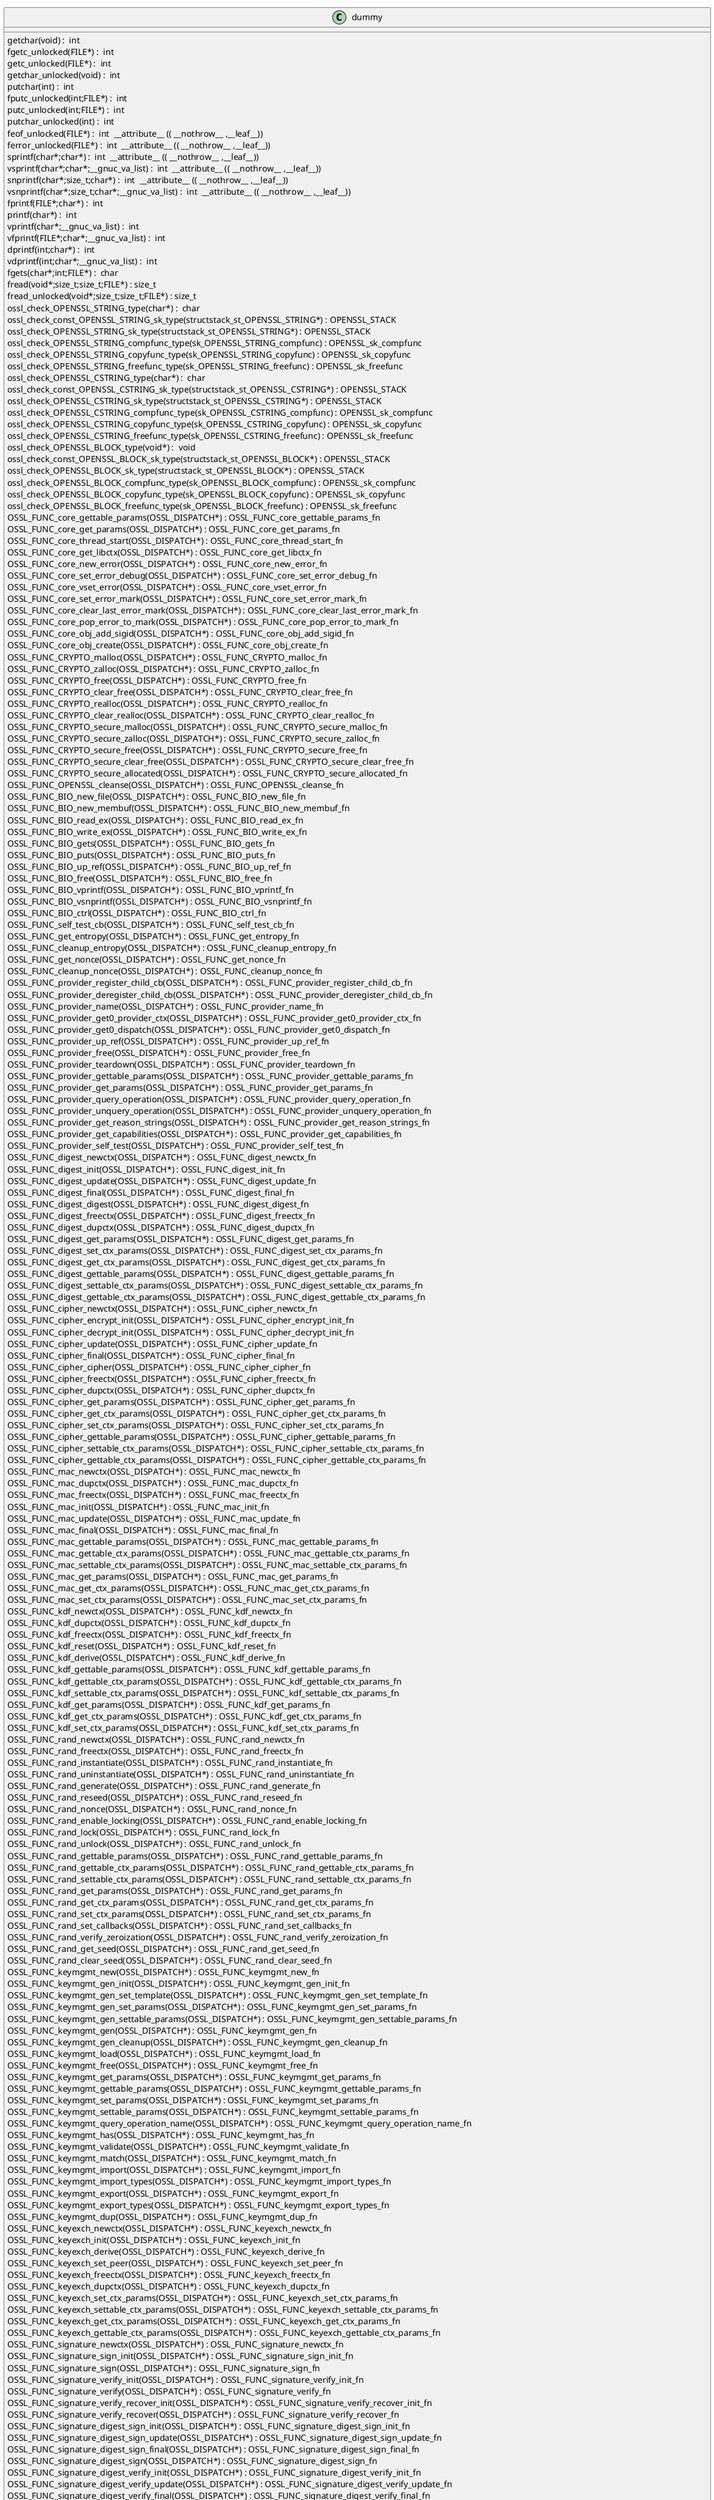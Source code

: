 @startuml
!pragma layout smetana
class dummy {
getchar(void) :  int  [[[./../../.././qc/crypto/sm3/legacy_sm3.c.html#775]]]
fgetc_unlocked(FILE*) :  int  [[[./../../.././qc/crypto/sm3/legacy_sm3.c.html#784]]]
getc_unlocked(FILE*) :  int  [[[./../../.././qc/crypto/sm3/legacy_sm3.c.html#794]]]
getchar_unlocked(void) :  int  [[[./../../.././qc/crypto/sm3/legacy_sm3.c.html#801]]]
putchar(int) :  int  [[[./../../.././qc/crypto/sm3/legacy_sm3.c.html#810]]]
fputc_unlocked(int;FILE*) :  int  [[[./../../.././qc/crypto/sm3/legacy_sm3.c.html#819]]]
putc_unlocked(int;FILE*) :  int  [[[./../../.././qc/crypto/sm3/legacy_sm3.c.html#829]]]
putchar_unlocked(int) :  int  [[[./../../.././qc/crypto/sm3/legacy_sm3.c.html#836]]]
feof_unlocked(FILE*) :  int  __attribute__ (( __nothrow__ ,__leaf__)) [[[./../../.././qc/crypto/sm3/legacy_sm3.c.html#842]]]
ferror_unlocked(FILE*) :  int  __attribute__ (( __nothrow__ ,__leaf__)) [[[./../../.././qc/crypto/sm3/legacy_sm3.c.html#849]]]
sprintf(char*;char*) :  int  __attribute__ (( __nothrow__ ,__leaf__)) [[[./../../.././qc/crypto/sm3/legacy_sm3.c.html#868]]]
vsprintf(char*;char*;__gnuc_va_list) :  int  __attribute__ (( __nothrow__ ,__leaf__)) [[[./../../.././qc/crypto/sm3/legacy_sm3.c.html#881]]]
snprintf(char*;size_t;char*) :  int  __attribute__ (( __nothrow__ ,__leaf__)) [[[./../../.././qc/crypto/sm3/legacy_sm3.c.html#900]]]
vsnprintf(char*;size_t;char*;__gnuc_va_list) :  int  __attribute__ (( __nothrow__ ,__leaf__)) [[[./../../.././qc/crypto/sm3/legacy_sm3.c.html#914]]]
fprintf(FILE*;char*) :  int  [[[./../../.././qc/crypto/sm3/legacy_sm3.c.html#935]]]
printf(char*) :  int  [[[./../../.././qc/crypto/sm3/legacy_sm3.c.html#942]]]
vprintf(char*;__gnuc_va_list) :  int  [[[./../../.././qc/crypto/sm3/legacy_sm3.c.html#954]]]
vfprintf(FILE*;char*;__gnuc_va_list) :  int  [[[./../../.././qc/crypto/sm3/legacy_sm3.c.html#964]]]
dprintf(int;char*) :  int  [[[./../../.././qc/crypto/sm3/legacy_sm3.c.html#979]]]
vdprintf(int;char*;__gnuc_va_list) :  int  [[[./../../.././qc/crypto/sm3/legacy_sm3.c.html#990]]]
fgets(char*;int;FILE*) :  char  [[[./../../.././qc/crypto/sm3/legacy_sm3.c.html#1009]]]
fread(void*;size_t;size_t;FILE*) : size_t [[[./../../.././qc/crypto/sm3/legacy_sm3.c.html#1035]]]
fread_unlocked(void*;size_t;size_t;FILE*) : size_t [[[./../../.././qc/crypto/sm3/legacy_sm3.c.html#1062]]]
ossl_check_OPENSSL_STRING_type(char*) :  char  [[[./../../.././qc/crypto/sm3/legacy_sm3.c.html#1342]]]
ossl_check_const_OPENSSL_STRING_sk_type(structstack_st_OPENSSL_STRING*) : OPENSSL_STACK [[[./../../.././qc/crypto/sm3/legacy_sm3.c.html#1342]]]
ossl_check_OPENSSL_STRING_sk_type(structstack_st_OPENSSL_STRING*) : OPENSSL_STACK [[[./../../.././qc/crypto/sm3/legacy_sm3.c.html#1342]]]
ossl_check_OPENSSL_STRING_compfunc_type(sk_OPENSSL_STRING_compfunc) : OPENSSL_sk_compfunc [[[./../../.././qc/crypto/sm3/legacy_sm3.c.html#1342]]]
ossl_check_OPENSSL_STRING_copyfunc_type(sk_OPENSSL_STRING_copyfunc) : OPENSSL_sk_copyfunc [[[./../../.././qc/crypto/sm3/legacy_sm3.c.html#1342]]]
ossl_check_OPENSSL_STRING_freefunc_type(sk_OPENSSL_STRING_freefunc) : OPENSSL_sk_freefunc [[[./../../.././qc/crypto/sm3/legacy_sm3.c.html#1342]]]
ossl_check_OPENSSL_CSTRING_type(char*) :  char  [[[./../../.././qc/crypto/sm3/legacy_sm3.c.html#1344]]]
ossl_check_const_OPENSSL_CSTRING_sk_type(structstack_st_OPENSSL_CSTRING*) : OPENSSL_STACK [[[./../../.././qc/crypto/sm3/legacy_sm3.c.html#1344]]]
ossl_check_OPENSSL_CSTRING_sk_type(structstack_st_OPENSSL_CSTRING*) : OPENSSL_STACK [[[./../../.././qc/crypto/sm3/legacy_sm3.c.html#1344]]]
ossl_check_OPENSSL_CSTRING_compfunc_type(sk_OPENSSL_CSTRING_compfunc) : OPENSSL_sk_compfunc [[[./../../.././qc/crypto/sm3/legacy_sm3.c.html#1344]]]
ossl_check_OPENSSL_CSTRING_copyfunc_type(sk_OPENSSL_CSTRING_copyfunc) : OPENSSL_sk_copyfunc [[[./../../.././qc/crypto/sm3/legacy_sm3.c.html#1344]]]
ossl_check_OPENSSL_CSTRING_freefunc_type(sk_OPENSSL_CSTRING_freefunc) : OPENSSL_sk_freefunc [[[./../../.././qc/crypto/sm3/legacy_sm3.c.html#1344]]]
ossl_check_OPENSSL_BLOCK_type(void*) :  void  [[[./../../.././qc/crypto/sm3/legacy_sm3.c.html#1347]]]
ossl_check_const_OPENSSL_BLOCK_sk_type(structstack_st_OPENSSL_BLOCK*) : OPENSSL_STACK [[[./../../.././qc/crypto/sm3/legacy_sm3.c.html#1347]]]
ossl_check_OPENSSL_BLOCK_sk_type(structstack_st_OPENSSL_BLOCK*) : OPENSSL_STACK [[[./../../.././qc/crypto/sm3/legacy_sm3.c.html#1347]]]
ossl_check_OPENSSL_BLOCK_compfunc_type(sk_OPENSSL_BLOCK_compfunc) : OPENSSL_sk_compfunc [[[./../../.././qc/crypto/sm3/legacy_sm3.c.html#1347]]]
ossl_check_OPENSSL_BLOCK_copyfunc_type(sk_OPENSSL_BLOCK_copyfunc) : OPENSSL_sk_copyfunc [[[./../../.././qc/crypto/sm3/legacy_sm3.c.html#1347]]]
ossl_check_OPENSSL_BLOCK_freefunc_type(sk_OPENSSL_BLOCK_freefunc) : OPENSSL_sk_freefunc [[[./../../.././qc/crypto/sm3/legacy_sm3.c.html#1347]]]
OSSL_FUNC_core_gettable_params(OSSL_DISPATCH*) : OSSL_FUNC_core_gettable_params_fn [[[./../../.././qc/crypto/sm3/legacy_sm3.c.html#1630]]]
OSSL_FUNC_core_get_params(OSSL_DISPATCH*) : OSSL_FUNC_core_get_params_fn [[[./../../.././qc/crypto/sm3/legacy_sm3.c.html#1633]]]
OSSL_FUNC_core_thread_start(OSSL_DISPATCH*) : OSSL_FUNC_core_thread_start_fn [[[./../../.././qc/crypto/sm3/legacy_sm3.c.html#1636]]]
OSSL_FUNC_core_get_libctx(OSSL_DISPATCH*) : OSSL_FUNC_core_get_libctx_fn [[[./../../.././qc/crypto/sm3/legacy_sm3.c.html#1640]]]
OSSL_FUNC_core_new_error(OSSL_DISPATCH*) : OSSL_FUNC_core_new_error_fn [[[./../../.././qc/crypto/sm3/legacy_sm3.c.html#1643]]]
OSSL_FUNC_core_set_error_debug(OSSL_DISPATCH*) : OSSL_FUNC_core_set_error_debug_fn [[[./../../.././qc/crypto/sm3/legacy_sm3.c.html#1645]]]
OSSL_FUNC_core_vset_error(OSSL_DISPATCH*) : OSSL_FUNC_core_vset_error_fn [[[./../../.././qc/crypto/sm3/legacy_sm3.c.html#1649]]]
OSSL_FUNC_core_set_error_mark(OSSL_DISPATCH*) : OSSL_FUNC_core_set_error_mark_fn [[[./../../.././qc/crypto/sm3/legacy_sm3.c.html#1653]]]
OSSL_FUNC_core_clear_last_error_mark(OSSL_DISPATCH*) : OSSL_FUNC_core_clear_last_error_mark_fn [[[./../../.././qc/crypto/sm3/legacy_sm3.c.html#1655]]]
OSSL_FUNC_core_pop_error_to_mark(OSSL_DISPATCH*) : OSSL_FUNC_core_pop_error_to_mark_fn [[[./../../.././qc/crypto/sm3/legacy_sm3.c.html#1658]]]
OSSL_FUNC_core_obj_add_sigid(OSSL_DISPATCH*) : OSSL_FUNC_core_obj_add_sigid_fn [[[./../../.././qc/crypto/sm3/legacy_sm3.c.html#1666]]]
OSSL_FUNC_core_obj_create(OSSL_DISPATCH*) : OSSL_FUNC_core_obj_create_fn [[[./../../.././qc/crypto/sm3/legacy_sm3.c.html#1669]]]
OSSL_FUNC_CRYPTO_malloc(OSSL_DISPATCH*) : OSSL_FUNC_CRYPTO_malloc_fn [[[./../../.././qc/crypto/sm3/legacy_sm3.c.html#1675]]]
OSSL_FUNC_CRYPTO_zalloc(OSSL_DISPATCH*) : OSSL_FUNC_CRYPTO_zalloc_fn [[[./../../.././qc/crypto/sm3/legacy_sm3.c.html#1678]]]
OSSL_FUNC_CRYPTO_free(OSSL_DISPATCH*) : OSSL_FUNC_CRYPTO_free_fn [[[./../../.././qc/crypto/sm3/legacy_sm3.c.html#1681]]]
OSSL_FUNC_CRYPTO_clear_free(OSSL_DISPATCH*) : OSSL_FUNC_CRYPTO_clear_free_fn [[[./../../.././qc/crypto/sm3/legacy_sm3.c.html#1684]]]
OSSL_FUNC_CRYPTO_realloc(OSSL_DISPATCH*) : OSSL_FUNC_CRYPTO_realloc_fn [[[./../../.././qc/crypto/sm3/legacy_sm3.c.html#1687]]]
OSSL_FUNC_CRYPTO_clear_realloc(OSSL_DISPATCH*) : OSSL_FUNC_CRYPTO_clear_realloc_fn [[[./../../.././qc/crypto/sm3/legacy_sm3.c.html#1690]]]
OSSL_FUNC_CRYPTO_secure_malloc(OSSL_DISPATCH*) : OSSL_FUNC_CRYPTO_secure_malloc_fn [[[./../../.././qc/crypto/sm3/legacy_sm3.c.html#1694]]]
OSSL_FUNC_CRYPTO_secure_zalloc(OSSL_DISPATCH*) : OSSL_FUNC_CRYPTO_secure_zalloc_fn [[[./../../.././qc/crypto/sm3/legacy_sm3.c.html#1697]]]
OSSL_FUNC_CRYPTO_secure_free(OSSL_DISPATCH*) : OSSL_FUNC_CRYPTO_secure_free_fn [[[./../../.././qc/crypto/sm3/legacy_sm3.c.html#1700]]]
OSSL_FUNC_CRYPTO_secure_clear_free(OSSL_DISPATCH*) : OSSL_FUNC_CRYPTO_secure_clear_free_fn [[[./../../.././qc/crypto/sm3/legacy_sm3.c.html#1703]]]
OSSL_FUNC_CRYPTO_secure_allocated(OSSL_DISPATCH*) : OSSL_FUNC_CRYPTO_secure_allocated_fn [[[./../../.././qc/crypto/sm3/legacy_sm3.c.html#1707]]]
OSSL_FUNC_OPENSSL_cleanse(OSSL_DISPATCH*) : OSSL_FUNC_OPENSSL_cleanse_fn [[[./../../.././qc/crypto/sm3/legacy_sm3.c.html#1710]]]
OSSL_FUNC_BIO_new_file(OSSL_DISPATCH*) : OSSL_FUNC_BIO_new_file_fn [[[./../../.././qc/crypto/sm3/legacy_sm3.c.html#1712]]]
OSSL_FUNC_BIO_new_membuf(OSSL_DISPATCH*) : OSSL_FUNC_BIO_new_membuf_fn [[[./../../.././qc/crypto/sm3/legacy_sm3.c.html#1714]]]
OSSL_FUNC_BIO_read_ex(OSSL_DISPATCH*) : OSSL_FUNC_BIO_read_ex_fn [[[./../../.././qc/crypto/sm3/legacy_sm3.c.html#1715]]]
OSSL_FUNC_BIO_write_ex(OSSL_DISPATCH*) : OSSL_FUNC_BIO_write_ex_fn [[[./../../.././qc/crypto/sm3/legacy_sm3.c.html#1717]]]
OSSL_FUNC_BIO_gets(OSSL_DISPATCH*) : OSSL_FUNC_BIO_gets_fn [[[./../../.././qc/crypto/sm3/legacy_sm3.c.html#1719]]]
OSSL_FUNC_BIO_puts(OSSL_DISPATCH*) : OSSL_FUNC_BIO_puts_fn [[[./../../.././qc/crypto/sm3/legacy_sm3.c.html#1720]]]
OSSL_FUNC_BIO_up_ref(OSSL_DISPATCH*) : OSSL_FUNC_BIO_up_ref_fn [[[./../../.././qc/crypto/sm3/legacy_sm3.c.html#1721]]]
OSSL_FUNC_BIO_free(OSSL_DISPATCH*) : OSSL_FUNC_BIO_free_fn [[[./../../.././qc/crypto/sm3/legacy_sm3.c.html#1722]]]
OSSL_FUNC_BIO_vprintf(OSSL_DISPATCH*) : OSSL_FUNC_BIO_vprintf_fn [[[./../../.././qc/crypto/sm3/legacy_sm3.c.html#1723]]]
OSSL_FUNC_BIO_vsnprintf(OSSL_DISPATCH*) : OSSL_FUNC_BIO_vsnprintf_fn [[[./../../.././qc/crypto/sm3/legacy_sm3.c.html#1725]]]
OSSL_FUNC_BIO_ctrl(OSSL_DISPATCH*) : OSSL_FUNC_BIO_ctrl_fn [[[./../../.././qc/crypto/sm3/legacy_sm3.c.html#1727]]]
OSSL_FUNC_self_test_cb(OSSL_DISPATCH*) : OSSL_FUNC_self_test_cb_fn [[[./../../.././qc/crypto/sm3/legacy_sm3.c.html#1731]]]
OSSL_FUNC_get_entropy(OSSL_DISPATCH*) : OSSL_FUNC_get_entropy_fn [[[./../../.././qc/crypto/sm3/legacy_sm3.c.html#1739]]]
OSSL_FUNC_cleanup_entropy(OSSL_DISPATCH*) : OSSL_FUNC_cleanup_entropy_fn [[[./../../.././qc/crypto/sm3/legacy_sm3.c.html#1742]]]
OSSL_FUNC_get_nonce(OSSL_DISPATCH*) : OSSL_FUNC_get_nonce_fn [[[./../../.././qc/crypto/sm3/legacy_sm3.c.html#1744]]]
OSSL_FUNC_cleanup_nonce(OSSL_DISPATCH*) : OSSL_FUNC_cleanup_nonce_fn [[[./../../.././qc/crypto/sm3/legacy_sm3.c.html#1748]]]
OSSL_FUNC_provider_register_child_cb(OSSL_DISPATCH*) : OSSL_FUNC_provider_register_child_cb_fn [[[./../../.././qc/crypto/sm3/legacy_sm3.c.html#1750]]]
OSSL_FUNC_provider_deregister_child_cb(OSSL_DISPATCH*) : OSSL_FUNC_provider_deregister_child_cb_fn [[[./../../.././qc/crypto/sm3/legacy_sm3.c.html#1756]]]
OSSL_FUNC_provider_name(OSSL_DISPATCH*) : OSSL_FUNC_provider_name_fn [[[./../../.././qc/crypto/sm3/legacy_sm3.c.html#1758]]]
OSSL_FUNC_provider_get0_provider_ctx(OSSL_DISPATCH*) : OSSL_FUNC_provider_get0_provider_ctx_fn [[[./../../.././qc/crypto/sm3/legacy_sm3.c.html#1760]]]
OSSL_FUNC_provider_get0_dispatch(OSSL_DISPATCH*) : OSSL_FUNC_provider_get0_dispatch_fn [[[./../../.././qc/crypto/sm3/legacy_sm3.c.html#1762]]]
OSSL_FUNC_provider_up_ref(OSSL_DISPATCH*) : OSSL_FUNC_provider_up_ref_fn [[[./../../.././qc/crypto/sm3/legacy_sm3.c.html#1764]]]
OSSL_FUNC_provider_free(OSSL_DISPATCH*) : OSSL_FUNC_provider_free_fn [[[./../../.././qc/crypto/sm3/legacy_sm3.c.html#1766]]]
OSSL_FUNC_provider_teardown(OSSL_DISPATCH*) : OSSL_FUNC_provider_teardown_fn [[[./../../.././qc/crypto/sm3/legacy_sm3.c.html#1771]]]
OSSL_FUNC_provider_gettable_params(OSSL_DISPATCH*) : OSSL_FUNC_provider_gettable_params_fn [[[./../../.././qc/crypto/sm3/legacy_sm3.c.html#1773]]]
OSSL_FUNC_provider_get_params(OSSL_DISPATCH*) : OSSL_FUNC_provider_get_params_fn [[[./../../.././qc/crypto/sm3/legacy_sm3.c.html#1776]]]
OSSL_FUNC_provider_query_operation(OSSL_DISPATCH*) : OSSL_FUNC_provider_query_operation_fn [[[./../../.././qc/crypto/sm3/legacy_sm3.c.html#1779]]]
OSSL_FUNC_provider_unquery_operation(OSSL_DISPATCH*) : OSSL_FUNC_provider_unquery_operation_fn [[[./../../.././qc/crypto/sm3/legacy_sm3.c.html#1782]]]
OSSL_FUNC_provider_get_reason_strings(OSSL_DISPATCH*) : OSSL_FUNC_provider_get_reason_strings_fn [[[./../../.././qc/crypto/sm3/legacy_sm3.c.html#1785]]]
OSSL_FUNC_provider_get_capabilities(OSSL_DISPATCH*) : OSSL_FUNC_provider_get_capabilities_fn [[[./../../.././qc/crypto/sm3/legacy_sm3.c.html#1788]]]
OSSL_FUNC_provider_self_test(OSSL_DISPATCH*) : OSSL_FUNC_provider_self_test_fn [[[./../../.././qc/crypto/sm3/legacy_sm3.c.html#1791]]]
OSSL_FUNC_digest_newctx(OSSL_DISPATCH*) : OSSL_FUNC_digest_newctx_fn [[[./../../.././qc/crypto/sm3/legacy_sm3.c.html#1793]]]
OSSL_FUNC_digest_init(OSSL_DISPATCH*) : OSSL_FUNC_digest_init_fn [[[./../../.././qc/crypto/sm3/legacy_sm3.c.html#1794]]]
OSSL_FUNC_digest_update(OSSL_DISPATCH*) : OSSL_FUNC_digest_update_fn [[[./../../.././qc/crypto/sm3/legacy_sm3.c.html#1795]]]
OSSL_FUNC_digest_final(OSSL_DISPATCH*) : OSSL_FUNC_digest_final_fn [[[./../../.././qc/crypto/sm3/legacy_sm3.c.html#1797]]]
OSSL_FUNC_digest_digest(OSSL_DISPATCH*) : OSSL_FUNC_digest_digest_fn [[[./../../.././qc/crypto/sm3/legacy_sm3.c.html#1800]]]
OSSL_FUNC_digest_freectx(OSSL_DISPATCH*) : OSSL_FUNC_digest_freectx_fn [[[./../../.././qc/crypto/sm3/legacy_sm3.c.html#1804]]]
OSSL_FUNC_digest_dupctx(OSSL_DISPATCH*) : OSSL_FUNC_digest_dupctx_fn [[[./../../.././qc/crypto/sm3/legacy_sm3.c.html#1805]]]
OSSL_FUNC_digest_get_params(OSSL_DISPATCH*) : OSSL_FUNC_digest_get_params_fn [[[./../../.././qc/crypto/sm3/legacy_sm3.c.html#1807]]]
OSSL_FUNC_digest_set_ctx_params(OSSL_DISPATCH*) : OSSL_FUNC_digest_set_ctx_params_fn [[[./../../.././qc/crypto/sm3/legacy_sm3.c.html#1808]]]
OSSL_FUNC_digest_get_ctx_params(OSSL_DISPATCH*) : OSSL_FUNC_digest_get_ctx_params_fn [[[./../../.././qc/crypto/sm3/legacy_sm3.c.html#1810]]]
OSSL_FUNC_digest_gettable_params(OSSL_DISPATCH*) : OSSL_FUNC_digest_gettable_params_fn [[[./../../.././qc/crypto/sm3/legacy_sm3.c.html#1812]]]
OSSL_FUNC_digest_settable_ctx_params(OSSL_DISPATCH*) : OSSL_FUNC_digest_settable_ctx_params_fn [[[./../../.././qc/crypto/sm3/legacy_sm3.c.html#1814]]]
OSSL_FUNC_digest_gettable_ctx_params(OSSL_DISPATCH*) : OSSL_FUNC_digest_gettable_ctx_params_fn [[[./../../.././qc/crypto/sm3/legacy_sm3.c.html#1816]]]
OSSL_FUNC_cipher_newctx(OSSL_DISPATCH*) : OSSL_FUNC_cipher_newctx_fn [[[./../../.././qc/crypto/sm3/legacy_sm3.c.html#1818]]]
OSSL_FUNC_cipher_encrypt_init(OSSL_DISPATCH*) : OSSL_FUNC_cipher_encrypt_init_fn [[[./../../.././qc/crypto/sm3/legacy_sm3.c.html#1819]]]
OSSL_FUNC_cipher_decrypt_init(OSSL_DISPATCH*) : OSSL_FUNC_cipher_decrypt_init_fn [[[./../../.././qc/crypto/sm3/legacy_sm3.c.html#1825]]]
OSSL_FUNC_cipher_update(OSSL_DISPATCH*) : OSSL_FUNC_cipher_update_fn [[[./../../.././qc/crypto/sm3/legacy_sm3.c.html#1831]]]
OSSL_FUNC_cipher_final(OSSL_DISPATCH*) : OSSL_FUNC_cipher_final_fn [[[./../../.././qc/crypto/sm3/legacy_sm3.c.html#1835]]]
OSSL_FUNC_cipher_cipher(OSSL_DISPATCH*) : OSSL_FUNC_cipher_cipher_fn [[[./../../.././qc/crypto/sm3/legacy_sm3.c.html#1838]]]
OSSL_FUNC_cipher_freectx(OSSL_DISPATCH*) : OSSL_FUNC_cipher_freectx_fn [[[./../../.././qc/crypto/sm3/legacy_sm3.c.html#1842]]]
OSSL_FUNC_cipher_dupctx(OSSL_DISPATCH*) : OSSL_FUNC_cipher_dupctx_fn [[[./../../.././qc/crypto/sm3/legacy_sm3.c.html#1843]]]
OSSL_FUNC_cipher_get_params(OSSL_DISPATCH*) : OSSL_FUNC_cipher_get_params_fn [[[./../../.././qc/crypto/sm3/legacy_sm3.c.html#1844]]]
OSSL_FUNC_cipher_get_ctx_params(OSSL_DISPATCH*) : OSSL_FUNC_cipher_get_ctx_params_fn [[[./../../.././qc/crypto/sm3/legacy_sm3.c.html#1845]]]
OSSL_FUNC_cipher_set_ctx_params(OSSL_DISPATCH*) : OSSL_FUNC_cipher_set_ctx_params_fn [[[./../../.././qc/crypto/sm3/legacy_sm3.c.html#1847]]]
OSSL_FUNC_cipher_gettable_params(OSSL_DISPATCH*) : OSSL_FUNC_cipher_gettable_params_fn [[[./../../.././qc/crypto/sm3/legacy_sm3.c.html#1849]]]
OSSL_FUNC_cipher_settable_ctx_params(OSSL_DISPATCH*) : OSSL_FUNC_cipher_settable_ctx_params_fn [[[./../../.././qc/crypto/sm3/legacy_sm3.c.html#1851]]]
OSSL_FUNC_cipher_gettable_ctx_params(OSSL_DISPATCH*) : OSSL_FUNC_cipher_gettable_ctx_params_fn [[[./../../.././qc/crypto/sm3/legacy_sm3.c.html#1853]]]
OSSL_FUNC_mac_newctx(OSSL_DISPATCH*) : OSSL_FUNC_mac_newctx_fn [[[./../../.././qc/crypto/sm3/legacy_sm3.c.html#1855]]]
OSSL_FUNC_mac_dupctx(OSSL_DISPATCH*) : OSSL_FUNC_mac_dupctx_fn [[[./../../.././qc/crypto/sm3/legacy_sm3.c.html#1856]]]
OSSL_FUNC_mac_freectx(OSSL_DISPATCH*) : OSSL_FUNC_mac_freectx_fn [[[./../../.././qc/crypto/sm3/legacy_sm3.c.html#1857]]]
OSSL_FUNC_mac_init(OSSL_DISPATCH*) : OSSL_FUNC_mac_init_fn [[[./../../.././qc/crypto/sm3/legacy_sm3.c.html#1858]]]
OSSL_FUNC_mac_update(OSSL_DISPATCH*) : OSSL_FUNC_mac_update_fn [[[./../../.././qc/crypto/sm3/legacy_sm3.c.html#1860]]]
OSSL_FUNC_mac_final(OSSL_DISPATCH*) : OSSL_FUNC_mac_final_fn [[[./../../.././qc/crypto/sm3/legacy_sm3.c.html#1862]]]
OSSL_FUNC_mac_gettable_params(OSSL_DISPATCH*) : OSSL_FUNC_mac_gettable_params_fn [[[./../../.././qc/crypto/sm3/legacy_sm3.c.html#1865]]]
OSSL_FUNC_mac_gettable_ctx_params(OSSL_DISPATCH*) : OSSL_FUNC_mac_gettable_ctx_params_fn [[[./../../.././qc/crypto/sm3/legacy_sm3.c.html#1866]]]
OSSL_FUNC_mac_settable_ctx_params(OSSL_DISPATCH*) : OSSL_FUNC_mac_settable_ctx_params_fn [[[./../../.././qc/crypto/sm3/legacy_sm3.c.html#1868]]]
OSSL_FUNC_mac_get_params(OSSL_DISPATCH*) : OSSL_FUNC_mac_get_params_fn [[[./../../.././qc/crypto/sm3/legacy_sm3.c.html#1870]]]
OSSL_FUNC_mac_get_ctx_params(OSSL_DISPATCH*) : OSSL_FUNC_mac_get_ctx_params_fn [[[./../../.././qc/crypto/sm3/legacy_sm3.c.html#1871]]]
OSSL_FUNC_mac_set_ctx_params(OSSL_DISPATCH*) : OSSL_FUNC_mac_set_ctx_params_fn [[[./../../.././qc/crypto/sm3/legacy_sm3.c.html#1873]]]
OSSL_FUNC_kdf_newctx(OSSL_DISPATCH*) : OSSL_FUNC_kdf_newctx_fn [[[./../../.././qc/crypto/sm3/legacy_sm3.c.html#1875]]]
OSSL_FUNC_kdf_dupctx(OSSL_DISPATCH*) : OSSL_FUNC_kdf_dupctx_fn [[[./../../.././qc/crypto/sm3/legacy_sm3.c.html#1876]]]
OSSL_FUNC_kdf_freectx(OSSL_DISPATCH*) : OSSL_FUNC_kdf_freectx_fn [[[./../../.././qc/crypto/sm3/legacy_sm3.c.html#1877]]]
OSSL_FUNC_kdf_reset(OSSL_DISPATCH*) : OSSL_FUNC_kdf_reset_fn [[[./../../.././qc/crypto/sm3/legacy_sm3.c.html#1878]]]
OSSL_FUNC_kdf_derive(OSSL_DISPATCH*) : OSSL_FUNC_kdf_derive_fn [[[./../../.././qc/crypto/sm3/legacy_sm3.c.html#1879]]]
OSSL_FUNC_kdf_gettable_params(OSSL_DISPATCH*) : OSSL_FUNC_kdf_gettable_params_fn [[[./../../.././qc/crypto/sm3/legacy_sm3.c.html#1881]]]
OSSL_FUNC_kdf_gettable_ctx_params(OSSL_DISPATCH*) : OSSL_FUNC_kdf_gettable_ctx_params_fn [[[./../../.././qc/crypto/sm3/legacy_sm3.c.html#1882]]]
OSSL_FUNC_kdf_settable_ctx_params(OSSL_DISPATCH*) : OSSL_FUNC_kdf_settable_ctx_params_fn [[[./../../.././qc/crypto/sm3/legacy_sm3.c.html#1884]]]
OSSL_FUNC_kdf_get_params(OSSL_DISPATCH*) : OSSL_FUNC_kdf_get_params_fn [[[./../../.././qc/crypto/sm3/legacy_sm3.c.html#1886]]]
OSSL_FUNC_kdf_get_ctx_params(OSSL_DISPATCH*) : OSSL_FUNC_kdf_get_ctx_params_fn [[[./../../.././qc/crypto/sm3/legacy_sm3.c.html#1887]]]
OSSL_FUNC_kdf_set_ctx_params(OSSL_DISPATCH*) : OSSL_FUNC_kdf_set_ctx_params_fn [[[./../../.././qc/crypto/sm3/legacy_sm3.c.html#1889]]]
OSSL_FUNC_rand_newctx(OSSL_DISPATCH*) : OSSL_FUNC_rand_newctx_fn [[[./../../.././qc/crypto/sm3/legacy_sm3.c.html#1891]]]
OSSL_FUNC_rand_freectx(OSSL_DISPATCH*) : OSSL_FUNC_rand_freectx_fn [[[./../../.././qc/crypto/sm3/legacy_sm3.c.html#1894]]]
OSSL_FUNC_rand_instantiate(OSSL_DISPATCH*) : OSSL_FUNC_rand_instantiate_fn [[[./../../.././qc/crypto/sm3/legacy_sm3.c.html#1895]]]
OSSL_FUNC_rand_uninstantiate(OSSL_DISPATCH*) : OSSL_FUNC_rand_uninstantiate_fn [[[./../../.././qc/crypto/sm3/legacy_sm3.c.html#1900]]]
OSSL_FUNC_rand_generate(OSSL_DISPATCH*) : OSSL_FUNC_rand_generate_fn [[[./../../.././qc/crypto/sm3/legacy_sm3.c.html#1901]]]
OSSL_FUNC_rand_reseed(OSSL_DISPATCH*) : OSSL_FUNC_rand_reseed_fn [[[./../../.././qc/crypto/sm3/legacy_sm3.c.html#1905]]]
OSSL_FUNC_rand_nonce(OSSL_DISPATCH*) : OSSL_FUNC_rand_nonce_fn [[[./../../.././qc/crypto/sm3/legacy_sm3.c.html#1909]]]
OSSL_FUNC_rand_enable_locking(OSSL_DISPATCH*) : OSSL_FUNC_rand_enable_locking_fn [[[./../../.././qc/crypto/sm3/legacy_sm3.c.html#1912]]]
OSSL_FUNC_rand_lock(OSSL_DISPATCH*) : OSSL_FUNC_rand_lock_fn [[[./../../.././qc/crypto/sm3/legacy_sm3.c.html#1913]]]
OSSL_FUNC_rand_unlock(OSSL_DISPATCH*) : OSSL_FUNC_rand_unlock_fn [[[./../../.././qc/crypto/sm3/legacy_sm3.c.html#1914]]]
OSSL_FUNC_rand_gettable_params(OSSL_DISPATCH*) : OSSL_FUNC_rand_gettable_params_fn [[[./../../.././qc/crypto/sm3/legacy_sm3.c.html#1915]]]
OSSL_FUNC_rand_gettable_ctx_params(OSSL_DISPATCH*) : OSSL_FUNC_rand_gettable_ctx_params_fn [[[./../../.././qc/crypto/sm3/legacy_sm3.c.html#1916]]]
OSSL_FUNC_rand_settable_ctx_params(OSSL_DISPATCH*) : OSSL_FUNC_rand_settable_ctx_params_fn [[[./../../.././qc/crypto/sm3/legacy_sm3.c.html#1918]]]
OSSL_FUNC_rand_get_params(OSSL_DISPATCH*) : OSSL_FUNC_rand_get_params_fn [[[./../../.././qc/crypto/sm3/legacy_sm3.c.html#1920]]]
OSSL_FUNC_rand_get_ctx_params(OSSL_DISPATCH*) : OSSL_FUNC_rand_get_ctx_params_fn [[[./../../.././qc/crypto/sm3/legacy_sm3.c.html#1921]]]
OSSL_FUNC_rand_set_ctx_params(OSSL_DISPATCH*) : OSSL_FUNC_rand_set_ctx_params_fn [[[./../../.././qc/crypto/sm3/legacy_sm3.c.html#1923]]]
OSSL_FUNC_rand_set_callbacks(OSSL_DISPATCH*) : OSSL_FUNC_rand_set_callbacks_fn [[[./../../.././qc/crypto/sm3/legacy_sm3.c.html#1925]]]
OSSL_FUNC_rand_verify_zeroization(OSSL_DISPATCH*) : OSSL_FUNC_rand_verify_zeroization_fn [[[./../../.././qc/crypto/sm3/legacy_sm3.c.html#1930]]]
OSSL_FUNC_rand_get_seed(OSSL_DISPATCH*) : OSSL_FUNC_rand_get_seed_fn [[[./../../.././qc/crypto/sm3/legacy_sm3.c.html#1932]]]
OSSL_FUNC_rand_clear_seed(OSSL_DISPATCH*) : OSSL_FUNC_rand_clear_seed_fn [[[./../../.././qc/crypto/sm3/legacy_sm3.c.html#1937]]]
OSSL_FUNC_keymgmt_new(OSSL_DISPATCH*) : OSSL_FUNC_keymgmt_new_fn [[[./../../.././qc/crypto/sm3/legacy_sm3.c.html#1939]]]
OSSL_FUNC_keymgmt_gen_init(OSSL_DISPATCH*) : OSSL_FUNC_keymgmt_gen_init_fn [[[./../../.././qc/crypto/sm3/legacy_sm3.c.html#1941]]]
OSSL_FUNC_keymgmt_gen_set_template(OSSL_DISPATCH*) : OSSL_FUNC_keymgmt_gen_set_template_fn [[[./../../.././qc/crypto/sm3/legacy_sm3.c.html#1943]]]
OSSL_FUNC_keymgmt_gen_set_params(OSSL_DISPATCH*) : OSSL_FUNC_keymgmt_gen_set_params_fn [[[./../../.././qc/crypto/sm3/legacy_sm3.c.html#1945]]]
OSSL_FUNC_keymgmt_gen_settable_params(OSSL_DISPATCH*) : OSSL_FUNC_keymgmt_gen_settable_params_fn [[[./../../.././qc/crypto/sm3/legacy_sm3.c.html#1947]]]
OSSL_FUNC_keymgmt_gen(OSSL_DISPATCH*) : OSSL_FUNC_keymgmt_gen_fn [[[./../../.././qc/crypto/sm3/legacy_sm3.c.html#1950]]]
OSSL_FUNC_keymgmt_gen_cleanup(OSSL_DISPATCH*) : OSSL_FUNC_keymgmt_gen_cleanup_fn [[[./../../.././qc/crypto/sm3/legacy_sm3.c.html#1952]]]
OSSL_FUNC_keymgmt_load(OSSL_DISPATCH*) : OSSL_FUNC_keymgmt_load_fn [[[./../../.././qc/crypto/sm3/legacy_sm3.c.html#1956]]]
OSSL_FUNC_keymgmt_free(OSSL_DISPATCH*) : OSSL_FUNC_keymgmt_free_fn [[[./../../.././qc/crypto/sm3/legacy_sm3.c.html#1961]]]
OSSL_FUNC_keymgmt_get_params(OSSL_DISPATCH*) : OSSL_FUNC_keymgmt_get_params_fn [[[./../../.././qc/crypto/sm3/legacy_sm3.c.html#1966]]]
OSSL_FUNC_keymgmt_gettable_params(OSSL_DISPATCH*) : OSSL_FUNC_keymgmt_gettable_params_fn [[[./../../.././qc/crypto/sm3/legacy_sm3.c.html#1968]]]
OSSL_FUNC_keymgmt_set_params(OSSL_DISPATCH*) : OSSL_FUNC_keymgmt_set_params_fn [[[./../../.././qc/crypto/sm3/legacy_sm3.c.html#1973]]]
OSSL_FUNC_keymgmt_settable_params(OSSL_DISPATCH*) : OSSL_FUNC_keymgmt_settable_params_fn [[[./../../.././qc/crypto/sm3/legacy_sm3.c.html#1975]]]
OSSL_FUNC_keymgmt_query_operation_name(OSSL_DISPATCH*) : OSSL_FUNC_keymgmt_query_operation_name_fn [[[./../../.././qc/crypto/sm3/legacy_sm3.c.html#1980]]]
OSSL_FUNC_keymgmt_has(OSSL_DISPATCH*) : OSSL_FUNC_keymgmt_has_fn [[[./../../.././qc/crypto/sm3/legacy_sm3.c.html#1985]]]
OSSL_FUNC_keymgmt_validate(OSSL_DISPATCH*) : OSSL_FUNC_keymgmt_validate_fn [[[./../../.././qc/crypto/sm3/legacy_sm3.c.html#1989]]]
OSSL_FUNC_keymgmt_match(OSSL_DISPATCH*) : OSSL_FUNC_keymgmt_match_fn [[[./../../.././qc/crypto/sm3/legacy_sm3.c.html#1994]]]
OSSL_FUNC_keymgmt_import(OSSL_DISPATCH*) : OSSL_FUNC_keymgmt_import_fn [[[./../../.././qc/crypto/sm3/legacy_sm3.c.html#1996]]]
OSSL_FUNC_keymgmt_import_types(OSSL_DISPATCH*) : OSSL_FUNC_keymgmt_import_types_fn [[[./../../.././qc/crypto/sm3/legacy_sm3.c.html#1998]]]
OSSL_FUNC_keymgmt_export(OSSL_DISPATCH*) : OSSL_FUNC_keymgmt_export_fn [[[./../../.././qc/crypto/sm3/legacy_sm3.c.html#2000]]]
OSSL_FUNC_keymgmt_export_types(OSSL_DISPATCH*) : OSSL_FUNC_keymgmt_export_types_fn [[[./../../.././qc/crypto/sm3/legacy_sm3.c.html#2003]]]
OSSL_FUNC_keymgmt_dup(OSSL_DISPATCH*) : OSSL_FUNC_keymgmt_dup_fn [[[./../../.././qc/crypto/sm3/legacy_sm3.c.html#2008]]]
OSSL_FUNC_keyexch_newctx(OSSL_DISPATCH*) : OSSL_FUNC_keyexch_newctx_fn [[[./../../.././qc/crypto/sm3/legacy_sm3.c.html#2010]]]
OSSL_FUNC_keyexch_init(OSSL_DISPATCH*) : OSSL_FUNC_keyexch_init_fn [[[./../../.././qc/crypto/sm3/legacy_sm3.c.html#2011]]]
OSSL_FUNC_keyexch_derive(OSSL_DISPATCH*) : OSSL_FUNC_keyexch_derive_fn [[[./../../.././qc/crypto/sm3/legacy_sm3.c.html#2013]]]
OSSL_FUNC_keyexch_set_peer(OSSL_DISPATCH*) : OSSL_FUNC_keyexch_set_peer_fn [[[./../../.././qc/crypto/sm3/legacy_sm3.c.html#2015]]]
OSSL_FUNC_keyexch_freectx(OSSL_DISPATCH*) : OSSL_FUNC_keyexch_freectx_fn [[[./../../.././qc/crypto/sm3/legacy_sm3.c.html#2016]]]
OSSL_FUNC_keyexch_dupctx(OSSL_DISPATCH*) : OSSL_FUNC_keyexch_dupctx_fn [[[./../../.././qc/crypto/sm3/legacy_sm3.c.html#2017]]]
OSSL_FUNC_keyexch_set_ctx_params(OSSL_DISPATCH*) : OSSL_FUNC_keyexch_set_ctx_params_fn [[[./../../.././qc/crypto/sm3/legacy_sm3.c.html#2018]]]
OSSL_FUNC_keyexch_settable_ctx_params(OSSL_DISPATCH*) : OSSL_FUNC_keyexch_settable_ctx_params_fn [[[./../../.././qc/crypto/sm3/legacy_sm3.c.html#2020]]]
OSSL_FUNC_keyexch_get_ctx_params(OSSL_DISPATCH*) : OSSL_FUNC_keyexch_get_ctx_params_fn [[[./../../.././qc/crypto/sm3/legacy_sm3.c.html#2022]]]
OSSL_FUNC_keyexch_gettable_ctx_params(OSSL_DISPATCH*) : OSSL_FUNC_keyexch_gettable_ctx_params_fn [[[./../../.././qc/crypto/sm3/legacy_sm3.c.html#2024]]]
OSSL_FUNC_signature_newctx(OSSL_DISPATCH*) : OSSL_FUNC_signature_newctx_fn [[[./../../.././qc/crypto/sm3/legacy_sm3.c.html#2026]]]
OSSL_FUNC_signature_sign_init(OSSL_DISPATCH*) : OSSL_FUNC_signature_sign_init_fn [[[./../../.././qc/crypto/sm3/legacy_sm3.c.html#2028]]]
OSSL_FUNC_signature_sign(OSSL_DISPATCH*) : OSSL_FUNC_signature_sign_fn [[[./../../.././qc/crypto/sm3/legacy_sm3.c.html#2030]]]
OSSL_FUNC_signature_verify_init(OSSL_DISPATCH*) : OSSL_FUNC_signature_verify_init_fn [[[./../../.././qc/crypto/sm3/legacy_sm3.c.html#2034]]]
OSSL_FUNC_signature_verify(OSSL_DISPATCH*) : OSSL_FUNC_signature_verify_fn [[[./../../.././qc/crypto/sm3/legacy_sm3.c.html#2036]]]
OSSL_FUNC_signature_verify_recover_init(OSSL_DISPATCH*) : OSSL_FUNC_signature_verify_recover_init_fn [[[./../../.././qc/crypto/sm3/legacy_sm3.c.html#2041]]]
OSSL_FUNC_signature_verify_recover(OSSL_DISPATCH*) : OSSL_FUNC_signature_verify_recover_fn [[[./../../.././qc/crypto/sm3/legacy_sm3.c.html#2043]]]
OSSL_FUNC_signature_digest_sign_init(OSSL_DISPATCH*) : OSSL_FUNC_signature_digest_sign_init_fn [[[./../../.././qc/crypto/sm3/legacy_sm3.c.html#2046]]]
OSSL_FUNC_signature_digest_sign_update(OSSL_DISPATCH*) : OSSL_FUNC_signature_digest_sign_update_fn [[[./../../.././qc/crypto/sm3/legacy_sm3.c.html#2049]]]
OSSL_FUNC_signature_digest_sign_final(OSSL_DISPATCH*) : OSSL_FUNC_signature_digest_sign_final_fn [[[./../../.././qc/crypto/sm3/legacy_sm3.c.html#2051]]]
OSSL_FUNC_signature_digest_sign(OSSL_DISPATCH*) : OSSL_FUNC_signature_digest_sign_fn [[[./../../.././qc/crypto/sm3/legacy_sm3.c.html#2054]]]
OSSL_FUNC_signature_digest_verify_init(OSSL_DISPATCH*) : OSSL_FUNC_signature_digest_verify_init_fn [[[./../../.././qc/crypto/sm3/legacy_sm3.c.html#2057]]]
OSSL_FUNC_signature_digest_verify_update(OSSL_DISPATCH*) : OSSL_FUNC_signature_digest_verify_update_fn [[[./../../.././qc/crypto/sm3/legacy_sm3.c.html#2060]]]
OSSL_FUNC_signature_digest_verify_final(OSSL_DISPATCH*) : OSSL_FUNC_signature_digest_verify_final_fn [[[./../../.././qc/crypto/sm3/legacy_sm3.c.html#2062]]]
OSSL_FUNC_signature_digest_verify(OSSL_DISPATCH*) : OSSL_FUNC_signature_digest_verify_fn [[[./../../.././qc/crypto/sm3/legacy_sm3.c.html#2064]]]
OSSL_FUNC_signature_freectx(OSSL_DISPATCH*) : OSSL_FUNC_signature_freectx_fn [[[./../../.././qc/crypto/sm3/legacy_sm3.c.html#2067]]]
OSSL_FUNC_signature_dupctx(OSSL_DISPATCH*) : OSSL_FUNC_signature_dupctx_fn [[[./../../.././qc/crypto/sm3/legacy_sm3.c.html#2068]]]
OSSL_FUNC_signature_get_ctx_params(OSSL_DISPATCH*) : OSSL_FUNC_signature_get_ctx_params_fn [[[./../../.././qc/crypto/sm3/legacy_sm3.c.html#2069]]]
OSSL_FUNC_signature_gettable_ctx_params(OSSL_DISPATCH*) : OSSL_FUNC_signature_gettable_ctx_params_fn [[[./../../.././qc/crypto/sm3/legacy_sm3.c.html#2071]]]
OSSL_FUNC_signature_set_ctx_params(OSSL_DISPATCH*) : OSSL_FUNC_signature_set_ctx_params_fn [[[./../../.././qc/crypto/sm3/legacy_sm3.c.html#2073]]]
OSSL_FUNC_signature_settable_ctx_params(OSSL_DISPATCH*) : OSSL_FUNC_signature_settable_ctx_params_fn [[[./../../.././qc/crypto/sm3/legacy_sm3.c.html#2075]]]
OSSL_FUNC_signature_get_ctx_md_params(OSSL_DISPATCH*) : OSSL_FUNC_signature_get_ctx_md_params_fn [[[./../../.././qc/crypto/sm3/legacy_sm3.c.html#2077]]]
OSSL_FUNC_signature_gettable_ctx_md_params(OSSL_DISPATCH*) : OSSL_FUNC_signature_gettable_ctx_md_params_fn [[[./../../.././qc/crypto/sm3/legacy_sm3.c.html#2079]]]
OSSL_FUNC_signature_set_ctx_md_params(OSSL_DISPATCH*) : OSSL_FUNC_signature_set_ctx_md_params_fn [[[./../../.././qc/crypto/sm3/legacy_sm3.c.html#2081]]]
OSSL_FUNC_signature_settable_ctx_md_params(OSSL_DISPATCH*) : OSSL_FUNC_signature_settable_ctx_md_params_fn [[[./../../.././qc/crypto/sm3/legacy_sm3.c.html#2083]]]
OSSL_FUNC_asym_cipher_newctx(OSSL_DISPATCH*) : OSSL_FUNC_asym_cipher_newctx_fn [[[./../../.././qc/crypto/sm3/legacy_sm3.c.html#2085]]]
OSSL_FUNC_asym_cipher_encrypt_init(OSSL_DISPATCH*) : OSSL_FUNC_asym_cipher_encrypt_init_fn [[[./../../.././qc/crypto/sm3/legacy_sm3.c.html#2086]]]
OSSL_FUNC_asym_cipher_encrypt(OSSL_DISPATCH*) : OSSL_FUNC_asym_cipher_encrypt_fn [[[./../../.././qc/crypto/sm3/legacy_sm3.c.html#2088]]]
OSSL_FUNC_asym_cipher_decrypt_init(OSSL_DISPATCH*) : OSSL_FUNC_asym_cipher_decrypt_init_fn [[[./../../.././qc/crypto/sm3/legacy_sm3.c.html#2093]]]
OSSL_FUNC_asym_cipher_decrypt(OSSL_DISPATCH*) : OSSL_FUNC_asym_cipher_decrypt_fn [[[./../../.././qc/crypto/sm3/legacy_sm3.c.html#2095]]]
OSSL_FUNC_asym_cipher_freectx(OSSL_DISPATCH*) : OSSL_FUNC_asym_cipher_freectx_fn [[[./../../.././qc/crypto/sm3/legacy_sm3.c.html#2100]]]
OSSL_FUNC_asym_cipher_dupctx(OSSL_DISPATCH*) : OSSL_FUNC_asym_cipher_dupctx_fn [[[./../../.././qc/crypto/sm3/legacy_sm3.c.html#2101]]]
OSSL_FUNC_asym_cipher_get_ctx_params(OSSL_DISPATCH*) : OSSL_FUNC_asym_cipher_get_ctx_params_fn [[[./../../.././qc/crypto/sm3/legacy_sm3.c.html#2102]]]
OSSL_FUNC_asym_cipher_gettable_ctx_params(OSSL_DISPATCH*) : OSSL_FUNC_asym_cipher_gettable_ctx_params_fn [[[./../../.././qc/crypto/sm3/legacy_sm3.c.html#2104]]]
OSSL_FUNC_asym_cipher_set_ctx_params(OSSL_DISPATCH*) : OSSL_FUNC_asym_cipher_set_ctx_params_fn [[[./../../.././qc/crypto/sm3/legacy_sm3.c.html#2106]]]
OSSL_FUNC_asym_cipher_settable_ctx_params(OSSL_DISPATCH*) : OSSL_FUNC_asym_cipher_settable_ctx_params_fn [[[./../../.././qc/crypto/sm3/legacy_sm3.c.html#2108]]]
OSSL_FUNC_kem_newctx(OSSL_DISPATCH*) : OSSL_FUNC_kem_newctx_fn [[[./../../.././qc/crypto/sm3/legacy_sm3.c.html#2110]]]
OSSL_FUNC_kem_encapsulate_init(OSSL_DISPATCH*) : OSSL_FUNC_kem_encapsulate_init_fn [[[./../../.././qc/crypto/sm3/legacy_sm3.c.html#2111]]]
OSSL_FUNC_kem_auth_encapsulate_init(OSSL_DISPATCH*) : OSSL_FUNC_kem_auth_encapsulate_init_fn [[[./../../.././qc/crypto/sm3/legacy_sm3.c.html#2113]]]
OSSL_FUNC_kem_encapsulate(OSSL_DISPATCH*) : OSSL_FUNC_kem_encapsulate_fn [[[./../../.././qc/crypto/sm3/legacy_sm3.c.html#2116]]]
OSSL_FUNC_kem_decapsulate_init(OSSL_DISPATCH*) : OSSL_FUNC_kem_decapsulate_init_fn [[[./../../.././qc/crypto/sm3/legacy_sm3.c.html#2120]]]
OSSL_FUNC_kem_auth_decapsulate_init(OSSL_DISPATCH*) : OSSL_FUNC_kem_auth_decapsulate_init_fn [[[./../../.././qc/crypto/sm3/legacy_sm3.c.html#2122]]]
OSSL_FUNC_kem_decapsulate(OSSL_DISPATCH*) : OSSL_FUNC_kem_decapsulate_fn [[[./../../.././qc/crypto/sm3/legacy_sm3.c.html#2125]]]
OSSL_FUNC_kem_freectx(OSSL_DISPATCH*) : OSSL_FUNC_kem_freectx_fn [[[./../../.././qc/crypto/sm3/legacy_sm3.c.html#2128]]]
OSSL_FUNC_kem_dupctx(OSSL_DISPATCH*) : OSSL_FUNC_kem_dupctx_fn [[[./../../.././qc/crypto/sm3/legacy_sm3.c.html#2129]]]
OSSL_FUNC_kem_get_ctx_params(OSSL_DISPATCH*) : OSSL_FUNC_kem_get_ctx_params_fn [[[./../../.././qc/crypto/sm3/legacy_sm3.c.html#2130]]]
OSSL_FUNC_kem_gettable_ctx_params(OSSL_DISPATCH*) : OSSL_FUNC_kem_gettable_ctx_params_fn [[[./../../.././qc/crypto/sm3/legacy_sm3.c.html#2131]]]
OSSL_FUNC_kem_set_ctx_params(OSSL_DISPATCH*) : OSSL_FUNC_kem_set_ctx_params_fn [[[./../../.././qc/crypto/sm3/legacy_sm3.c.html#2133]]]
OSSL_FUNC_kem_settable_ctx_params(OSSL_DISPATCH*) : OSSL_FUNC_kem_settable_ctx_params_fn [[[./../../.././qc/crypto/sm3/legacy_sm3.c.html#2135]]]
OSSL_FUNC_encoder_newctx(OSSL_DISPATCH*) : OSSL_FUNC_encoder_newctx_fn [[[./../../.././qc/crypto/sm3/legacy_sm3.c.html#2137]]]
OSSL_FUNC_encoder_freectx(OSSL_DISPATCH*) : OSSL_FUNC_encoder_freectx_fn [[[./../../.././qc/crypto/sm3/legacy_sm3.c.html#2138]]]
OSSL_FUNC_encoder_get_params(OSSL_DISPATCH*) : OSSL_FUNC_encoder_get_params_fn [[[./../../.././qc/crypto/sm3/legacy_sm3.c.html#2139]]]
OSSL_FUNC_encoder_gettable_params(OSSL_DISPATCH*) : OSSL_FUNC_encoder_gettable_params_fn [[[./../../.././qc/crypto/sm3/legacy_sm3.c.html#2140]]]
OSSL_FUNC_encoder_set_ctx_params(OSSL_DISPATCH*) : OSSL_FUNC_encoder_set_ctx_params_fn [[[./../../.././qc/crypto/sm3/legacy_sm3.c.html#2142]]]
OSSL_FUNC_encoder_settable_ctx_params(OSSL_DISPATCH*) : OSSL_FUNC_encoder_settable_ctx_params_fn [[[./../../.././qc/crypto/sm3/legacy_sm3.c.html#2144]]]
OSSL_FUNC_encoder_does_selection(OSSL_DISPATCH*) : OSSL_FUNC_encoder_does_selection_fn [[[./../../.././qc/crypto/sm3/legacy_sm3.c.html#2147]]]
OSSL_FUNC_encoder_encode(OSSL_DISPATCH*) : OSSL_FUNC_encoder_encode_fn [[[./../../.././qc/crypto/sm3/legacy_sm3.c.html#2149]]]
OSSL_FUNC_encoder_import_object(OSSL_DISPATCH*) : OSSL_FUNC_encoder_import_object_fn [[[./../../.././qc/crypto/sm3/legacy_sm3.c.html#2155]]]
OSSL_FUNC_encoder_free_object(OSSL_DISPATCH*) : OSSL_FUNC_encoder_free_object_fn [[[./../../.././qc/crypto/sm3/legacy_sm3.c.html#2157]]]
OSSL_FUNC_decoder_newctx(OSSL_DISPATCH*) : OSSL_FUNC_decoder_newctx_fn [[[./../../.././qc/crypto/sm3/legacy_sm3.c.html#2159]]]
OSSL_FUNC_decoder_freectx(OSSL_DISPATCH*) : OSSL_FUNC_decoder_freectx_fn [[[./../../.././qc/crypto/sm3/legacy_sm3.c.html#2160]]]
OSSL_FUNC_decoder_get_params(OSSL_DISPATCH*) : OSSL_FUNC_decoder_get_params_fn [[[./../../.././qc/crypto/sm3/legacy_sm3.c.html#2161]]]
OSSL_FUNC_decoder_gettable_params(OSSL_DISPATCH*) : OSSL_FUNC_decoder_gettable_params_fn [[[./../../.././qc/crypto/sm3/legacy_sm3.c.html#2162]]]
OSSL_FUNC_decoder_set_ctx_params(OSSL_DISPATCH*) : OSSL_FUNC_decoder_set_ctx_params_fn [[[./../../.././qc/crypto/sm3/legacy_sm3.c.html#2164]]]
OSSL_FUNC_decoder_settable_ctx_params(OSSL_DISPATCH*) : OSSL_FUNC_decoder_settable_ctx_params_fn [[[./../../.././qc/crypto/sm3/legacy_sm3.c.html#2166]]]
OSSL_FUNC_decoder_does_selection(OSSL_DISPATCH*) : OSSL_FUNC_decoder_does_selection_fn [[[./../../.././qc/crypto/sm3/legacy_sm3.c.html#2169]]]
OSSL_FUNC_decoder_decode(OSSL_DISPATCH*) : OSSL_FUNC_decoder_decode_fn [[[./../../.././qc/crypto/sm3/legacy_sm3.c.html#2171]]]
OSSL_FUNC_decoder_export_object(OSSL_DISPATCH*) : OSSL_FUNC_decoder_export_object_fn [[[./../../.././qc/crypto/sm3/legacy_sm3.c.html#2175]]]
OSSL_FUNC_store_open(OSSL_DISPATCH*) : OSSL_FUNC_store_open_fn [[[./../../.././qc/crypto/sm3/legacy_sm3.c.html#2177]]]
OSSL_FUNC_store_attach(OSSL_DISPATCH*) : OSSL_FUNC_store_attach_fn [[[./../../.././qc/crypto/sm3/legacy_sm3.c.html#2178]]]
OSSL_FUNC_store_settable_ctx_params(OSSL_DISPATCH*) : OSSL_FUNC_store_settable_ctx_params_fn [[[./../../.././qc/crypto/sm3/legacy_sm3.c.html#2179]]]
OSSL_FUNC_store_set_ctx_params(OSSL_DISPATCH*) : OSSL_FUNC_store_set_ctx_params_fn [[[./../../.././qc/crypto/sm3/legacy_sm3.c.html#2181]]]
OSSL_FUNC_store_load(OSSL_DISPATCH*) : OSSL_FUNC_store_load_fn [[[./../../.././qc/crypto/sm3/legacy_sm3.c.html#2183]]]
OSSL_FUNC_store_eof(OSSL_DISPATCH*) : OSSL_FUNC_store_eof_fn [[[./../../.././qc/crypto/sm3/legacy_sm3.c.html#2187]]]
OSSL_FUNC_store_close(OSSL_DISPATCH*) : OSSL_FUNC_store_close_fn [[[./../../.././qc/crypto/sm3/legacy_sm3.c.html#2188]]]
OSSL_FUNC_store_export_object(OSSL_DISPATCH*) : OSSL_FUNC_store_export_object_fn [[[./../../.././qc/crypto/sm3/legacy_sm3.c.html#2189]]]
atoi(char*) :  int  __attribute__ (( __nothrow__ ,__leaf__)) [[[./../../.././qc/crypto/sm3/legacy_sm3.c.html#2323]]]
atol(char*) :  long  int  __attribute__ (( __nothrow__ ,__leaf__)) [[[./../../.././qc/crypto/sm3/legacy_sm3.c.html#2328]]]
atoll(char*) :  long  long  int  __attribute__ (( __nothrow__ ,__leaf__)) [[[./../../.././qc/crypto/sm3/legacy_sm3.c.html#2335]]]
__bswap_16(__uint16_t) : __uint16_t [[[./../../.././qc/crypto/sm3/legacy_sm3.c.html#2482]]]
__bswap_32(__uint32_t) : __uint32_t [[[./../../.././qc/crypto/sm3/legacy_sm3.c.html#2497]]]
__bswap_64(__uint64_t) : __uint64_t [[[./../../.././qc/crypto/sm3/legacy_sm3.c.html#2507]]]
__uint16_identity(__uint16_t) : __uint16_t [[[./../../.././qc/crypto/sm3/legacy_sm3.c.html#2519]]]
__uint32_identity(__uint32_t) : __uint32_t [[[./../../.././qc/crypto/sm3/legacy_sm3.c.html#2525]]]
__uint64_identity(__uint64_t) : __uint64_t [[[./../../.././qc/crypto/sm3/legacy_sm3.c.html#2531]]]
bsearch(void*;void*;size_t;size_t;__compar_fn_t) :  void  [[[./../../.././qc/crypto/sm3/legacy_sm3.c.html#3199]]]
atof(char*) :  double  __attribute__ (( __nothrow__ ,__leaf__)) [[[./../../.././qc/crypto/sm3/legacy_sm3.c.html#1]]]
realpath(char*;char*) :  char  [[[./../../.././qc/crypto/sm3/legacy_sm3.c.html#1]]]
ptsname_r(int;char*;size_t) :  int  __attribute__ (( __nothrow__ ,__leaf__)) [[[./../../.././qc/crypto/sm3/legacy_sm3.c.html#1]]]
wctomb(char*;wchar_t) :  int  __attribute__ (( __nothrow__ ,__leaf__)) [[[./../../.././qc/crypto/sm3/legacy_sm3.c.html#1]]]
mbstowcs(wchar_t*;char*;size_t) : size_t [[[./../../.././qc/crypto/sm3/legacy_sm3.c.html#1]]]
wcstombs(char*;wchar_t*;size_t) : size_t [[[./../../.././qc/crypto/sm3/legacy_sm3.c.html#1]]]
ossl_check_void_type(void*) :  void  [[[./../../.././qc/crypto/sm3/legacy_sm3.c.html#1]]]
ossl_check_const_void_sk_type(structstack_st_void*) : OPENSSL_STACK [[[./../../.././qc/crypto/sm3/legacy_sm3.c.html#1]]]
ossl_check_void_sk_type(structstack_st_void*) : OPENSSL_STACK [[[./../../.././qc/crypto/sm3/legacy_sm3.c.html#1]]]
ossl_check_void_compfunc_type(sk_void_compfunc) : OPENSSL_sk_compfunc [[[./../../.././qc/crypto/sm3/legacy_sm3.c.html#1]]]
ossl_check_void_copyfunc_type(sk_void_copyfunc) : OPENSSL_sk_copyfunc [[[./../../.././qc/crypto/sm3/legacy_sm3.c.html#1]]]
ossl_check_void_freefunc_type(sk_void_freefunc) : OPENSSL_sk_freefunc [[[./../../.././qc/crypto/sm3/legacy_sm3.c.html#1]]]
pthread_equal(pthread_t;pthread_t) :  int  __attribute__ (( __nothrow__ ,__leaf__)) [[[./../../.././qc/crypto/sm3/legacy_sm3.c.html#1]]]
ossl_check_BIO_type(BIO*) : BIO [[[./../../.././qc/crypto/sm3/legacy_sm3.c.html#1]]]
ossl_check_const_BIO_sk_type(structstack_st_BIO*) : OPENSSL_STACK [[[./../../.././qc/crypto/sm3/legacy_sm3.c.html#1]]]
ossl_check_BIO_sk_type(structstack_st_BIO*) : OPENSSL_STACK [[[./../../.././qc/crypto/sm3/legacy_sm3.c.html#1]]]
ossl_check_BIO_compfunc_type(sk_BIO_compfunc) : OPENSSL_sk_compfunc [[[./../../.././qc/crypto/sm3/legacy_sm3.c.html#1]]]
ossl_check_BIO_copyfunc_type(sk_BIO_copyfunc) : OPENSSL_sk_copyfunc [[[./../../.././qc/crypto/sm3/legacy_sm3.c.html#1]]]
ossl_check_BIO_freefunc_type(sk_BIO_freefunc) : OPENSSL_sk_freefunc [[[./../../.././qc/crypto/sm3/legacy_sm3.c.html#1]]]
ossl_check_X509_ALGOR_type(X509_ALGOR*) : X509_ALGOR [[[./../../.././qc/crypto/sm3/legacy_sm3.c.html#1]]]
ossl_check_const_X509_ALGOR_sk_type(structstack_st_X509_ALGOR*) : OPENSSL_STACK [[[./../../.././qc/crypto/sm3/legacy_sm3.c.html#1]]]
ossl_check_X509_ALGOR_sk_type(structstack_st_X509_ALGOR*) : OPENSSL_STACK [[[./../../.././qc/crypto/sm3/legacy_sm3.c.html#1]]]
ossl_check_X509_ALGOR_compfunc_type(sk_X509_ALGOR_compfunc) : OPENSSL_sk_compfunc [[[./../../.././qc/crypto/sm3/legacy_sm3.c.html#1]]]
ossl_check_X509_ALGOR_copyfunc_type(sk_X509_ALGOR_copyfunc) : OPENSSL_sk_copyfunc [[[./../../.././qc/crypto/sm3/legacy_sm3.c.html#1]]]
ossl_check_X509_ALGOR_freefunc_type(sk_X509_ALGOR_freefunc) : OPENSSL_sk_freefunc [[[./../../.././qc/crypto/sm3/legacy_sm3.c.html#1]]]
ossl_check_ASN1_STRING_TABLE_type(ASN1_STRING_TABLE*) : ASN1_STRING_TABLE [[[./../../.././qc/crypto/sm3/legacy_sm3.c.html#1]]]
ossl_check_const_ASN1_STRING_TABLE_sk_type(structstack_st_ASN1_STRING_TABLE*) : OPENSSL_STACK [[[./../../.././qc/crypto/sm3/legacy_sm3.c.html#1]]]
ossl_check_ASN1_STRING_TABLE_sk_type(structstack_st_ASN1_STRING_TABLE*) : OPENSSL_STACK [[[./../../.././qc/crypto/sm3/legacy_sm3.c.html#1]]]
ossl_check_ASN1_STRING_TABLE_compfunc_type(sk_ASN1_STRING_TABLE_compfunc) : OPENSSL_sk_compfunc [[[./../../.././qc/crypto/sm3/legacy_sm3.c.html#1]]]
ossl_check_ASN1_STRING_TABLE_copyfunc_type(sk_ASN1_STRING_TABLE_copyfunc) : OPENSSL_sk_copyfunc [[[./../../.././qc/crypto/sm3/legacy_sm3.c.html#1]]]
ossl_check_ASN1_STRING_TABLE_freefunc_type(sk_ASN1_STRING_TABLE_freefunc) : OPENSSL_sk_freefunc [[[./../../.././qc/crypto/sm3/legacy_sm3.c.html#1]]]
ossl_check_ASN1_TYPE_type(ASN1_TYPE*) : ASN1_TYPE [[[./../../.././qc/crypto/sm3/legacy_sm3.c.html#1]]]
ossl_check_const_ASN1_TYPE_sk_type(structstack_st_ASN1_TYPE*) : OPENSSL_STACK [[[./../../.././qc/crypto/sm3/legacy_sm3.c.html#1]]]
ossl_check_ASN1_TYPE_sk_type(structstack_st_ASN1_TYPE*) : OPENSSL_STACK [[[./../../.././qc/crypto/sm3/legacy_sm3.c.html#1]]]
ossl_check_ASN1_TYPE_compfunc_type(sk_ASN1_TYPE_compfunc) : OPENSSL_sk_compfunc [[[./../../.././qc/crypto/sm3/legacy_sm3.c.html#1]]]
ossl_check_ASN1_TYPE_copyfunc_type(sk_ASN1_TYPE_copyfunc) : OPENSSL_sk_copyfunc [[[./../../.././qc/crypto/sm3/legacy_sm3.c.html#1]]]
ossl_check_ASN1_TYPE_freefunc_type(sk_ASN1_TYPE_freefunc) : OPENSSL_sk_freefunc [[[./../../.././qc/crypto/sm3/legacy_sm3.c.html#1]]]
ossl_check_ASN1_OBJECT_type(ASN1_OBJECT*) : ASN1_OBJECT [[[./../../.././qc/crypto/sm3/legacy_sm3.c.html#1]]]
ossl_check_const_ASN1_OBJECT_sk_type(structstack_st_ASN1_OBJECT*) : OPENSSL_STACK [[[./../../.././qc/crypto/sm3/legacy_sm3.c.html#1]]]
ossl_check_ASN1_OBJECT_sk_type(structstack_st_ASN1_OBJECT*) : OPENSSL_STACK [[[./../../.././qc/crypto/sm3/legacy_sm3.c.html#1]]]
ossl_check_ASN1_OBJECT_compfunc_type(sk_ASN1_OBJECT_compfunc) : OPENSSL_sk_compfunc [[[./../../.././qc/crypto/sm3/legacy_sm3.c.html#1]]]
ossl_check_ASN1_OBJECT_copyfunc_type(sk_ASN1_OBJECT_copyfunc) : OPENSSL_sk_copyfunc [[[./../../.././qc/crypto/sm3/legacy_sm3.c.html#1]]]
ossl_check_ASN1_OBJECT_freefunc_type(sk_ASN1_OBJECT_freefunc) : OPENSSL_sk_freefunc [[[./../../.././qc/crypto/sm3/legacy_sm3.c.html#1]]]
ossl_check_ASN1_INTEGER_type(ASN1_INTEGER*) : ASN1_INTEGER [[[./../../.././qc/crypto/sm3/legacy_sm3.c.html#1]]]
ossl_check_const_ASN1_INTEGER_sk_type(structstack_st_ASN1_INTEGER*) : OPENSSL_STACK [[[./../../.././qc/crypto/sm3/legacy_sm3.c.html#1]]]
ossl_check_ASN1_INTEGER_sk_type(structstack_st_ASN1_INTEGER*) : OPENSSL_STACK [[[./../../.././qc/crypto/sm3/legacy_sm3.c.html#1]]]
ossl_check_ASN1_INTEGER_compfunc_type(sk_ASN1_INTEGER_compfunc) : OPENSSL_sk_compfunc [[[./../../.././qc/crypto/sm3/legacy_sm3.c.html#1]]]
ossl_check_ASN1_INTEGER_copyfunc_type(sk_ASN1_INTEGER_copyfunc) : OPENSSL_sk_copyfunc [[[./../../.././qc/crypto/sm3/legacy_sm3.c.html#1]]]
ossl_check_ASN1_INTEGER_freefunc_type(sk_ASN1_INTEGER_freefunc) : OPENSSL_sk_freefunc [[[./../../.././qc/crypto/sm3/legacy_sm3.c.html#1]]]
ossl_check_ASN1_UTF8STRING_type(ASN1_UTF8STRING*) : ASN1_UTF8STRING [[[./../../.././qc/crypto/sm3/legacy_sm3.c.html#1]]]
ossl_check_const_ASN1_UTF8STRING_sk_type(structstack_st_ASN1_UTF8STRING*) : OPENSSL_STACK [[[./../../.././qc/crypto/sm3/legacy_sm3.c.html#1]]]
ossl_check_ASN1_UTF8STRING_sk_type(structstack_st_ASN1_UTF8STRING*) : OPENSSL_STACK [[[./../../.././qc/crypto/sm3/legacy_sm3.c.html#1]]]
ossl_check_ASN1_UTF8STRING_compfunc_type(sk_ASN1_UTF8STRING_compfunc) : OPENSSL_sk_compfunc [[[./../../.././qc/crypto/sm3/legacy_sm3.c.html#1]]]
ossl_check_ASN1_UTF8STRING_copyfunc_type(sk_ASN1_UTF8STRING_copyfunc) : OPENSSL_sk_copyfunc [[[./../../.././qc/crypto/sm3/legacy_sm3.c.html#1]]]
ossl_check_ASN1_UTF8STRING_freefunc_type(sk_ASN1_UTF8STRING_freefunc) : OPENSSL_sk_freefunc [[[./../../.././qc/crypto/sm3/legacy_sm3.c.html#1]]]
ossl_check_ASN1_GENERALSTRING_type(ASN1_GENERALSTRING*) : ASN1_GENERALSTRING [[[./../../.././qc/crypto/sm3/legacy_sm3.c.html#1]]]
ossl_check_const_ASN1_GENERALSTRING_sk_type(structstack_st_ASN1_GENERALSTRING*) : OPENSSL_STACK [[[./../../.././qc/crypto/sm3/legacy_sm3.c.html#1]]]
ossl_check_ASN1_GENERALSTRING_sk_type(structstack_st_ASN1_GENERALSTRING*) : OPENSSL_STACK [[[./../../.././qc/crypto/sm3/legacy_sm3.c.html#1]]]
ossl_check_ASN1_GENERALSTRING_compfunc_type(sk_ASN1_GENERALSTRING_compfunc) : OPENSSL_sk_compfunc [[[./../../.././qc/crypto/sm3/legacy_sm3.c.html#1]]]
ossl_check_ASN1_GENERALSTRING_copyfunc_type(sk_ASN1_GENERALSTRING_copyfunc) : OPENSSL_sk_copyfunc [[[./../../.././qc/crypto/sm3/legacy_sm3.c.html#1]]]
ossl_check_ASN1_GENERALSTRING_freefunc_type(sk_ASN1_GENERALSTRING_freefunc) : OPENSSL_sk_freefunc [[[./../../.././qc/crypto/sm3/legacy_sm3.c.html#1]]]
CRYPTO_UP_REF(int*;int*;void*) :  int  [[[./../../.././qc/crypto/sm3/legacy_sm3.c.html#1]]]
CRYPTO_DOWN_REF(int*;int*;void*) :  int  [[[./../../.././qc/crypto/sm3/legacy_sm3.c.html#1]]]
sk_EVP_PKEY_METHOD_num(structstack_st_EVP_PKEY_METHOD*) :  int  [[[./../../.././qc/crypto/sm3/legacy_sm3.c.html#1]]]
sk_EVP_PKEY_METHOD_value(structstack_st_EVP_PKEY_METHOD*;int) : EVP_PKEY_METHOD [[[./../../.././qc/crypto/sm3/legacy_sm3.c.html#1]]]
sk_EVP_PKEY_METHOD_new(sk_EVP_PKEY_METHOD_compfunc) :  struct stack_st_EVP_PKEY_METHOD [[[./../../.././qc/crypto/sm3/legacy_sm3.c.html#1]]]
sk_EVP_PKEY_METHOD_new_null(void) :  struct stack_st_EVP_PKEY_METHOD [[[./../../.././qc/crypto/sm3/legacy_sm3.c.html#1]]]
sk_EVP_PKEY_METHOD_new_reserve(sk_EVP_PKEY_METHOD_compfunc;int) :  struct stack_st_EVP_PKEY_METHOD [[[./../../.././qc/crypto/sm3/legacy_sm3.c.html#1]]]
sk_EVP_PKEY_METHOD_reserve(structstack_st_EVP_PKEY_METHOD*;int) :  int  [[[./../../.././qc/crypto/sm3/legacy_sm3.c.html#1]]]
sk_EVP_PKEY_METHOD_free(structstack_st_EVP_PKEY_METHOD*) :  void  [[[./../../.././qc/crypto/sm3/legacy_sm3.c.html#1]]]
sk_EVP_PKEY_METHOD_zero(structstack_st_EVP_PKEY_METHOD*) :  void  [[[./../../.././qc/crypto/sm3/legacy_sm3.c.html#1]]]
sk_EVP_PKEY_METHOD_delete(structstack_st_EVP_PKEY_METHOD*;int) : EVP_PKEY_METHOD [[[./../../.././qc/crypto/sm3/legacy_sm3.c.html#1]]]
sk_EVP_PKEY_METHOD_delete_ptr(structstack_st_EVP_PKEY_METHOD*;EVP_PKEY_METHOD*) : EVP_PKEY_METHOD [[[./../../.././qc/crypto/sm3/legacy_sm3.c.html#1]]]
sk_EVP_PKEY_METHOD_push(structstack_st_EVP_PKEY_METHOD*;EVP_PKEY_METHOD*) :  int  [[[./../../.././qc/crypto/sm3/legacy_sm3.c.html#1]]]
sk_EVP_PKEY_METHOD_unshift(structstack_st_EVP_PKEY_METHOD*;EVP_PKEY_METHOD*) :  int  [[[./../../.././qc/crypto/sm3/legacy_sm3.c.html#1]]]
sk_EVP_PKEY_METHOD_pop(structstack_st_EVP_PKEY_METHOD*) : EVP_PKEY_METHOD [[[./../../.././qc/crypto/sm3/legacy_sm3.c.html#1]]]
sk_EVP_PKEY_METHOD_shift(structstack_st_EVP_PKEY_METHOD*) : EVP_PKEY_METHOD [[[./../../.././qc/crypto/sm3/legacy_sm3.c.html#1]]]
sk_EVP_PKEY_METHOD_pop_free(structstack_st_EVP_PKEY_METHOD*;sk_EVP_PKEY_METHOD_freefunc) :  void  [[[./../../.././qc/crypto/sm3/legacy_sm3.c.html#1]]]
sk_EVP_PKEY_METHOD_insert(structstack_st_EVP_PKEY_METHOD*;EVP_PKEY_METHOD*;int) :  int  [[[./../../.././qc/crypto/sm3/legacy_sm3.c.html#1]]]
sk_EVP_PKEY_METHOD_set(structstack_st_EVP_PKEY_METHOD*;int;EVP_PKEY_METHOD*) : EVP_PKEY_METHOD [[[./../../.././qc/crypto/sm3/legacy_sm3.c.html#1]]]
sk_EVP_PKEY_METHOD_find(structstack_st_EVP_PKEY_METHOD*;EVP_PKEY_METHOD*) :  int  [[[./../../.././qc/crypto/sm3/legacy_sm3.c.html#1]]]
sk_EVP_PKEY_METHOD_find_ex(structstack_st_EVP_PKEY_METHOD*;EVP_PKEY_METHOD*) :  int  [[[./../../.././qc/crypto/sm3/legacy_sm3.c.html#1]]]
sk_EVP_PKEY_METHOD_find_all(structstack_st_EVP_PKEY_METHOD*;EVP_PKEY_METHOD*;int*) :  int  [[[./../../.././qc/crypto/sm3/legacy_sm3.c.html#1]]]
sk_EVP_PKEY_METHOD_sort(structstack_st_EVP_PKEY_METHOD*) :  void  [[[./../../.././qc/crypto/sm3/legacy_sm3.c.html#1]]]
sk_EVP_PKEY_METHOD_is_sorted(structstack_st_EVP_PKEY_METHOD*) :  int  [[[./../../.././qc/crypto/sm3/legacy_sm3.c.html#1]]]
sk_EVP_PKEY_METHOD_dup(structstack_st_EVP_PKEY_METHOD*) :  struct stack_st_EVP_PKEY_METHOD [[[./../../.././qc/crypto/sm3/legacy_sm3.c.html#1]]]
sk_EVP_PKEY_METHOD_deep_copy(structstack_st_EVP_PKEY_METHOD*;sk_EVP_PKEY_METHOD_copyfunc;sk_EVP_PKEY_METHOD_freefunc) :  struct stack_st_EVP_PKEY_METHOD [[[./../../.././qc/crypto/sm3/legacy_sm3.c.html#1]]]
sk_EVP_PKEY_METHOD_set_cmp_func(structstack_st_EVP_PKEY_METHOD*;sk_EVP_PKEY_METHOD_compfunc) : sk_EVP_PKEY_METHOD_compfunc [[[./../../.././qc/crypto/sm3/legacy_sm3.c.html#1]]]
sk_OP_CACHE_ELEM_num(structstack_st_OP_CACHE_ELEM*) :  int  [[[./../../.././qc/crypto/sm3/legacy_sm3.c.html#1]]]
sk_OP_CACHE_ELEM_value(structstack_st_OP_CACHE_ELEM*;int) : OP_CACHE_ELEM [[[./../../.././qc/crypto/sm3/legacy_sm3.c.html#1]]]
sk_OP_CACHE_ELEM_new(sk_OP_CACHE_ELEM_compfunc) :  struct stack_st_OP_CACHE_ELEM [[[./../../.././qc/crypto/sm3/legacy_sm3.c.html#1]]]
sk_OP_CACHE_ELEM_new_null(void) :  struct stack_st_OP_CACHE_ELEM [[[./../../.././qc/crypto/sm3/legacy_sm3.c.html#1]]]
sk_OP_CACHE_ELEM_new_reserve(sk_OP_CACHE_ELEM_compfunc;int) :  struct stack_st_OP_CACHE_ELEM [[[./../../.././qc/crypto/sm3/legacy_sm3.c.html#1]]]
sk_OP_CACHE_ELEM_reserve(structstack_st_OP_CACHE_ELEM*;int) :  int  [[[./../../.././qc/crypto/sm3/legacy_sm3.c.html#1]]]
sk_OP_CACHE_ELEM_free(structstack_st_OP_CACHE_ELEM*) :  void  [[[./../../.././qc/crypto/sm3/legacy_sm3.c.html#1]]]
sk_OP_CACHE_ELEM_zero(structstack_st_OP_CACHE_ELEM*) :  void  [[[./../../.././qc/crypto/sm3/legacy_sm3.c.html#1]]]
sk_OP_CACHE_ELEM_delete(structstack_st_OP_CACHE_ELEM*;int) : OP_CACHE_ELEM [[[./../../.././qc/crypto/sm3/legacy_sm3.c.html#1]]]
sk_OP_CACHE_ELEM_delete_ptr(structstack_st_OP_CACHE_ELEM*;OP_CACHE_ELEM*) : OP_CACHE_ELEM [[[./../../.././qc/crypto/sm3/legacy_sm3.c.html#1]]]
sk_OP_CACHE_ELEM_push(structstack_st_OP_CACHE_ELEM*;OP_CACHE_ELEM*) :  int  [[[./../../.././qc/crypto/sm3/legacy_sm3.c.html#1]]]
sk_OP_CACHE_ELEM_unshift(structstack_st_OP_CACHE_ELEM*;OP_CACHE_ELEM*) :  int  [[[./../../.././qc/crypto/sm3/legacy_sm3.c.html#1]]]
sk_OP_CACHE_ELEM_pop(structstack_st_OP_CACHE_ELEM*) : OP_CACHE_ELEM [[[./../../.././qc/crypto/sm3/legacy_sm3.c.html#1]]]
sk_OP_CACHE_ELEM_shift(structstack_st_OP_CACHE_ELEM*) : OP_CACHE_ELEM [[[./../../.././qc/crypto/sm3/legacy_sm3.c.html#1]]]
sk_OP_CACHE_ELEM_pop_free(structstack_st_OP_CACHE_ELEM*;sk_OP_CACHE_ELEM_freefunc) :  void  [[[./../../.././qc/crypto/sm3/legacy_sm3.c.html#1]]]
sk_OP_CACHE_ELEM_insert(structstack_st_OP_CACHE_ELEM*;OP_CACHE_ELEM*;int) :  int  [[[./../../.././qc/crypto/sm3/legacy_sm3.c.html#1]]]
sk_OP_CACHE_ELEM_set(structstack_st_OP_CACHE_ELEM*;int;OP_CACHE_ELEM*) : OP_CACHE_ELEM [[[./../../.././qc/crypto/sm3/legacy_sm3.c.html#1]]]
sk_OP_CACHE_ELEM_find(structstack_st_OP_CACHE_ELEM*;OP_CACHE_ELEM*) :  int  [[[./../../.././qc/crypto/sm3/legacy_sm3.c.html#1]]]
sk_OP_CACHE_ELEM_find_ex(structstack_st_OP_CACHE_ELEM*;OP_CACHE_ELEM*) :  int  [[[./../../.././qc/crypto/sm3/legacy_sm3.c.html#1]]]
sk_OP_CACHE_ELEM_find_all(structstack_st_OP_CACHE_ELEM*;OP_CACHE_ELEM*;int*) :  int  [[[./../../.././qc/crypto/sm3/legacy_sm3.c.html#1]]]
sk_OP_CACHE_ELEM_sort(structstack_st_OP_CACHE_ELEM*) :  void  [[[./../../.././qc/crypto/sm3/legacy_sm3.c.html#1]]]
sk_OP_CACHE_ELEM_is_sorted(structstack_st_OP_CACHE_ELEM*) :  int  [[[./../../.././qc/crypto/sm3/legacy_sm3.c.html#1]]]
sk_OP_CACHE_ELEM_dup(structstack_st_OP_CACHE_ELEM*) :  struct stack_st_OP_CACHE_ELEM [[[./../../.././qc/crypto/sm3/legacy_sm3.c.html#1]]]
sk_OP_CACHE_ELEM_deep_copy(structstack_st_OP_CACHE_ELEM*;sk_OP_CACHE_ELEM_copyfunc;sk_OP_CACHE_ELEM_freefunc) :  struct stack_st_OP_CACHE_ELEM [[[./../../.././qc/crypto/sm3/legacy_sm3.c.html#1]]]
sk_OP_CACHE_ELEM_set_cmp_func(structstack_st_OP_CACHE_ELEM*;sk_OP_CACHE_ELEM_compfunc) : sk_OP_CACHE_ELEM_compfunc [[[./../../.././qc/crypto/sm3/legacy_sm3.c.html#1]]]
sm3_int_init(EVP_MD_CTX*) :  int  [[[./../../.././qc/crypto/sm3/legacy_sm3.c.html#1]]]
sm3_int_update(EVP_MD_CTX*;void*;size_t) :  int  [[[./../../.././qc/crypto/sm3/legacy_sm3.c.html#1]]]
sm3_int_final(EVP_MD_CTX*;unsignedchar*) :  int  [[[./../../.././qc/crypto/sm3/legacy_sm3.c.html#1]]]
EVP_sm3(void) : EVP_MD [[[./../../.././qc/crypto/sm3/legacy_sm3.c.html#1]]]
} 
@enduml
